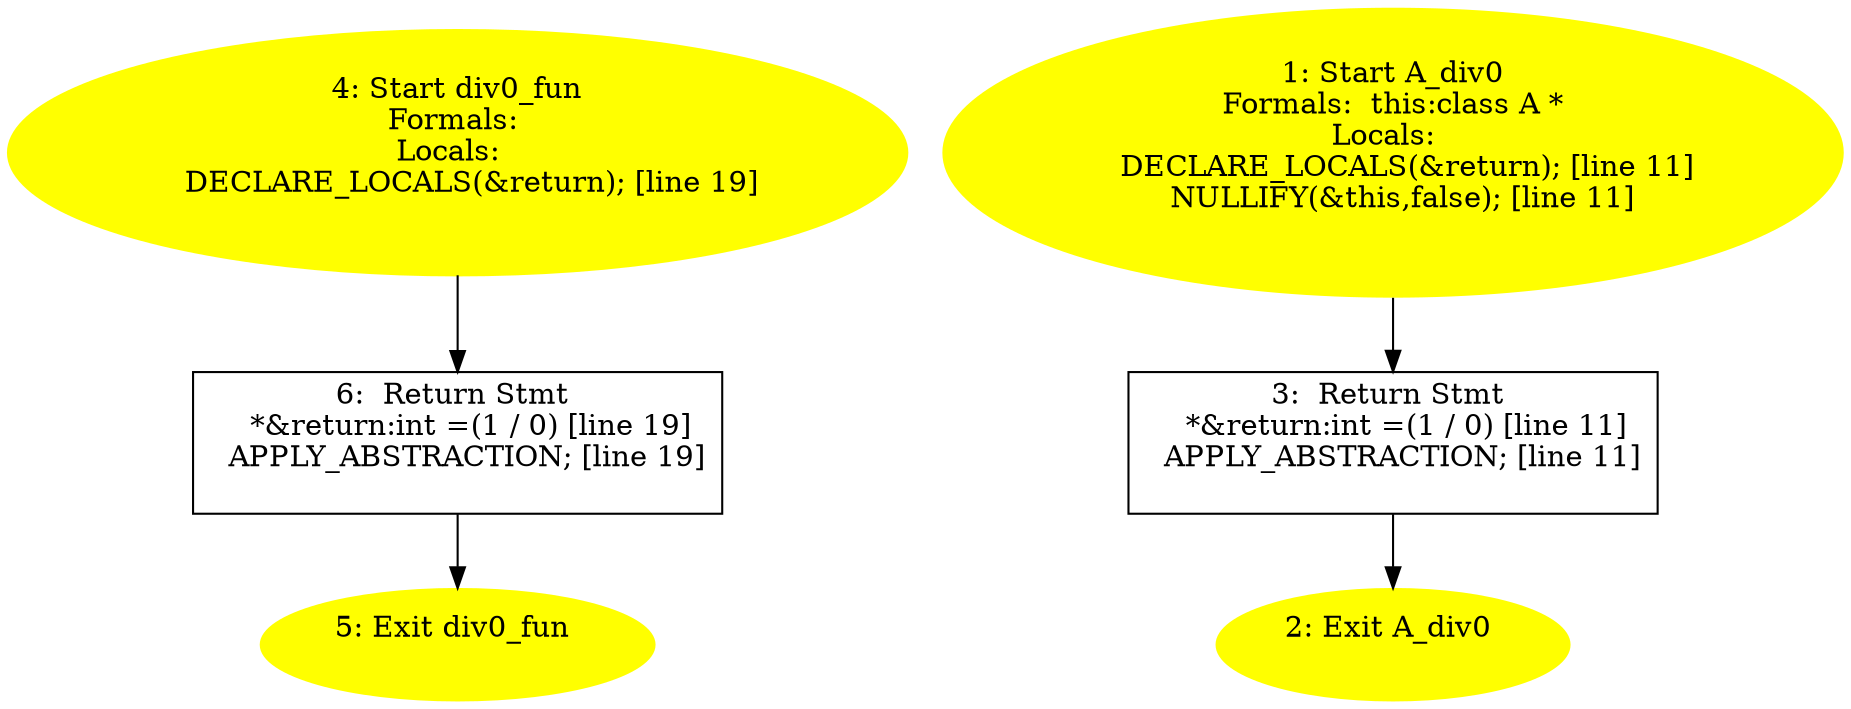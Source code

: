digraph iCFG {
6 [label="6:  Return Stmt \n   *&return:int =(1 / 0) [line 19]\n  APPLY_ABSTRACTION; [line 19]\n " shape="box"]
	

	 6 -> 5 ;
5 [label="5: Exit div0_fun \n  " color=yellow style=filled]
	

4 [label="4: Start div0_fun\nFormals: \nLocals:  \n   DECLARE_LOCALS(&return); [line 19]\n " color=yellow style=filled]
	

	 4 -> 6 ;
3 [label="3:  Return Stmt \n   *&return:int =(1 / 0) [line 11]\n  APPLY_ABSTRACTION; [line 11]\n " shape="box"]
	

	 3 -> 2 ;
2 [label="2: Exit A_div0 \n  " color=yellow style=filled]
	

1 [label="1: Start A_div0\nFormals:  this:class A *\nLocals:  \n   DECLARE_LOCALS(&return); [line 11]\n  NULLIFY(&this,false); [line 11]\n " color=yellow style=filled]
	

	 1 -> 3 ;
}
